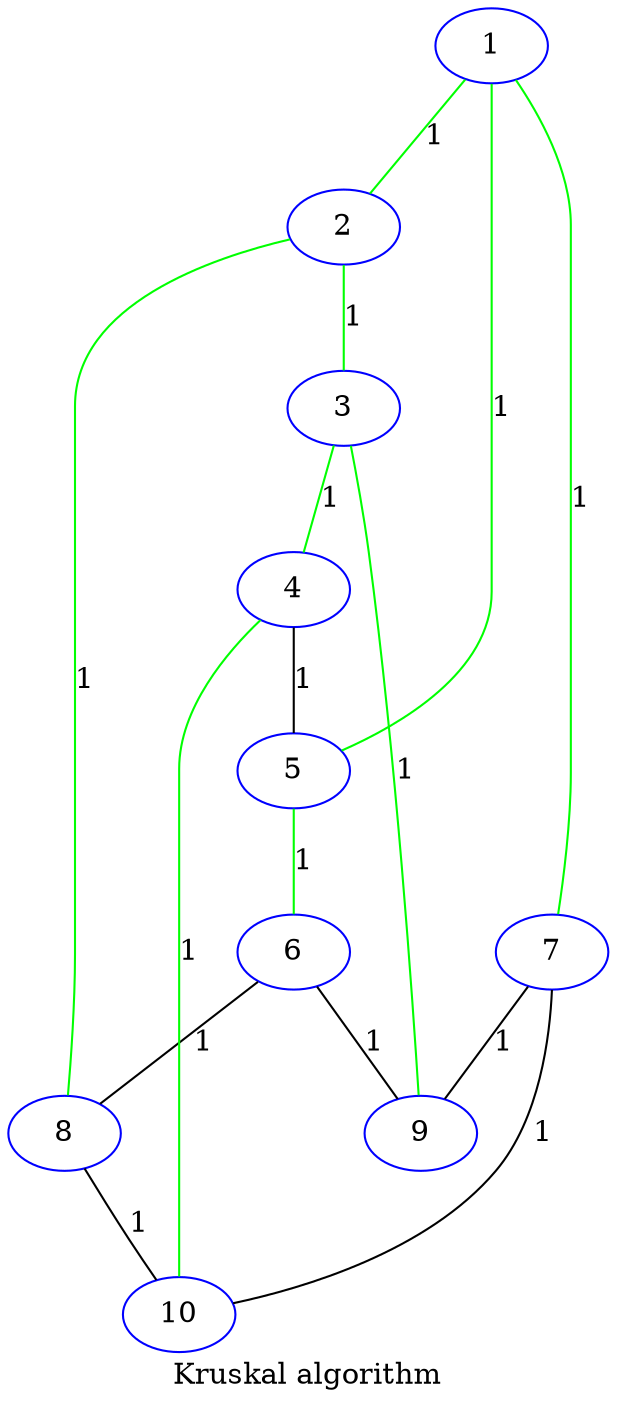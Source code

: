 graph {
label="Kruskal algorithm"
6 [color=blue]
10 [color=blue]
5 [color=blue]
8 [color=blue]
7 [color=blue]
2 [color=blue]
1 [color=blue]
4 [color=blue]
3 [color=blue]
9 [color=blue]
1--2[label="1",color=green]
1--5[label="1",color=green]
1--7[label="1",color=green]
2--3[label="1",color=green]
2--8[label="1",color=green]
3--4[label="1",color=green]
3--9[label="1",color=green]
4--5[label="1"]
4--10[label="1",color=green]
5--6[label="1",color=green]
6--8[label="1"]
6--9[label="1"]
7--9[label="1"]
7--10[label="1"]
8--10[label="1"]
}